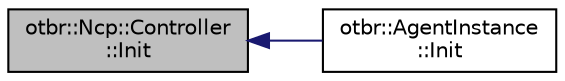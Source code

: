 digraph "otbr::Ncp::Controller::Init"
{
  edge [fontname="Helvetica",fontsize="10",labelfontname="Helvetica",labelfontsize="10"];
  node [fontname="Helvetica",fontsize="10",shape=record];
  rankdir="LR";
  Node7 [label="otbr::Ncp::Controller\l::Init",height=0.2,width=0.4,color="black", fillcolor="grey75", style="filled", fontcolor="black"];
  Node7 -> Node8 [dir="back",color="midnightblue",fontsize="10",style="solid",fontname="Helvetica"];
  Node8 [label="otbr::AgentInstance\l::Init",height=0.2,width=0.4,color="black", fillcolor="white", style="filled",URL="$d3/d79/classotbr_1_1AgentInstance.html#a75464287278840f12ad5e4acb0149f0c",tooltip="This method initialize the agent. "];
}
